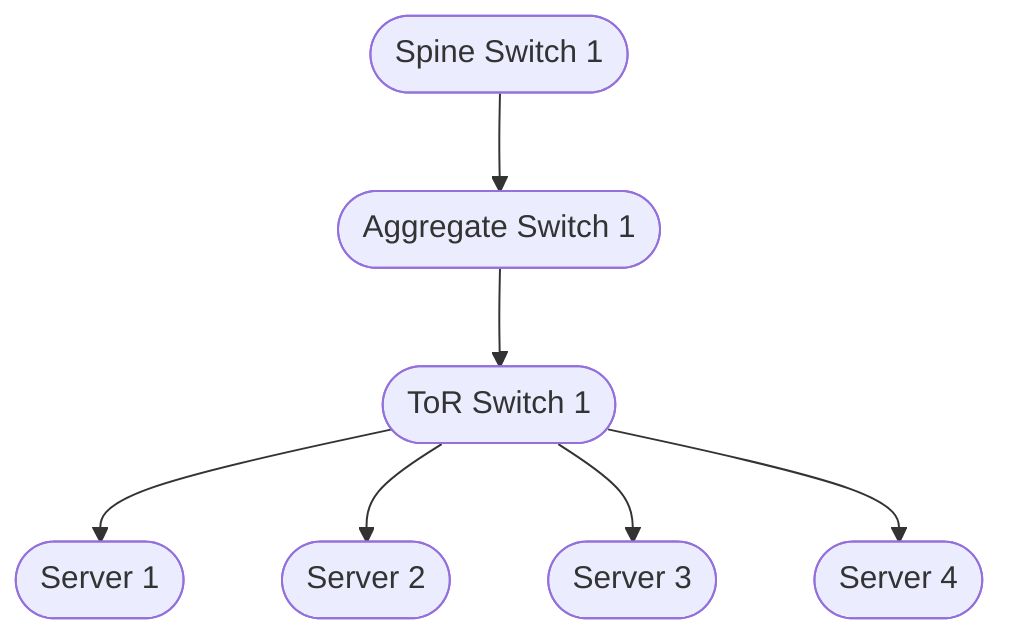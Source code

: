 graph TD
  A0([ToR Switch 1])
  A0 --> S1([Server 1])
  A0 --> S2([Server 2])
  A0 --> S3([Server 3])
  A0 --> S4([Server 4])
  B0([Aggregate Switch 1])
  B0 --> A0
  C0([Spine Switch 1])
  C0 --> B0
